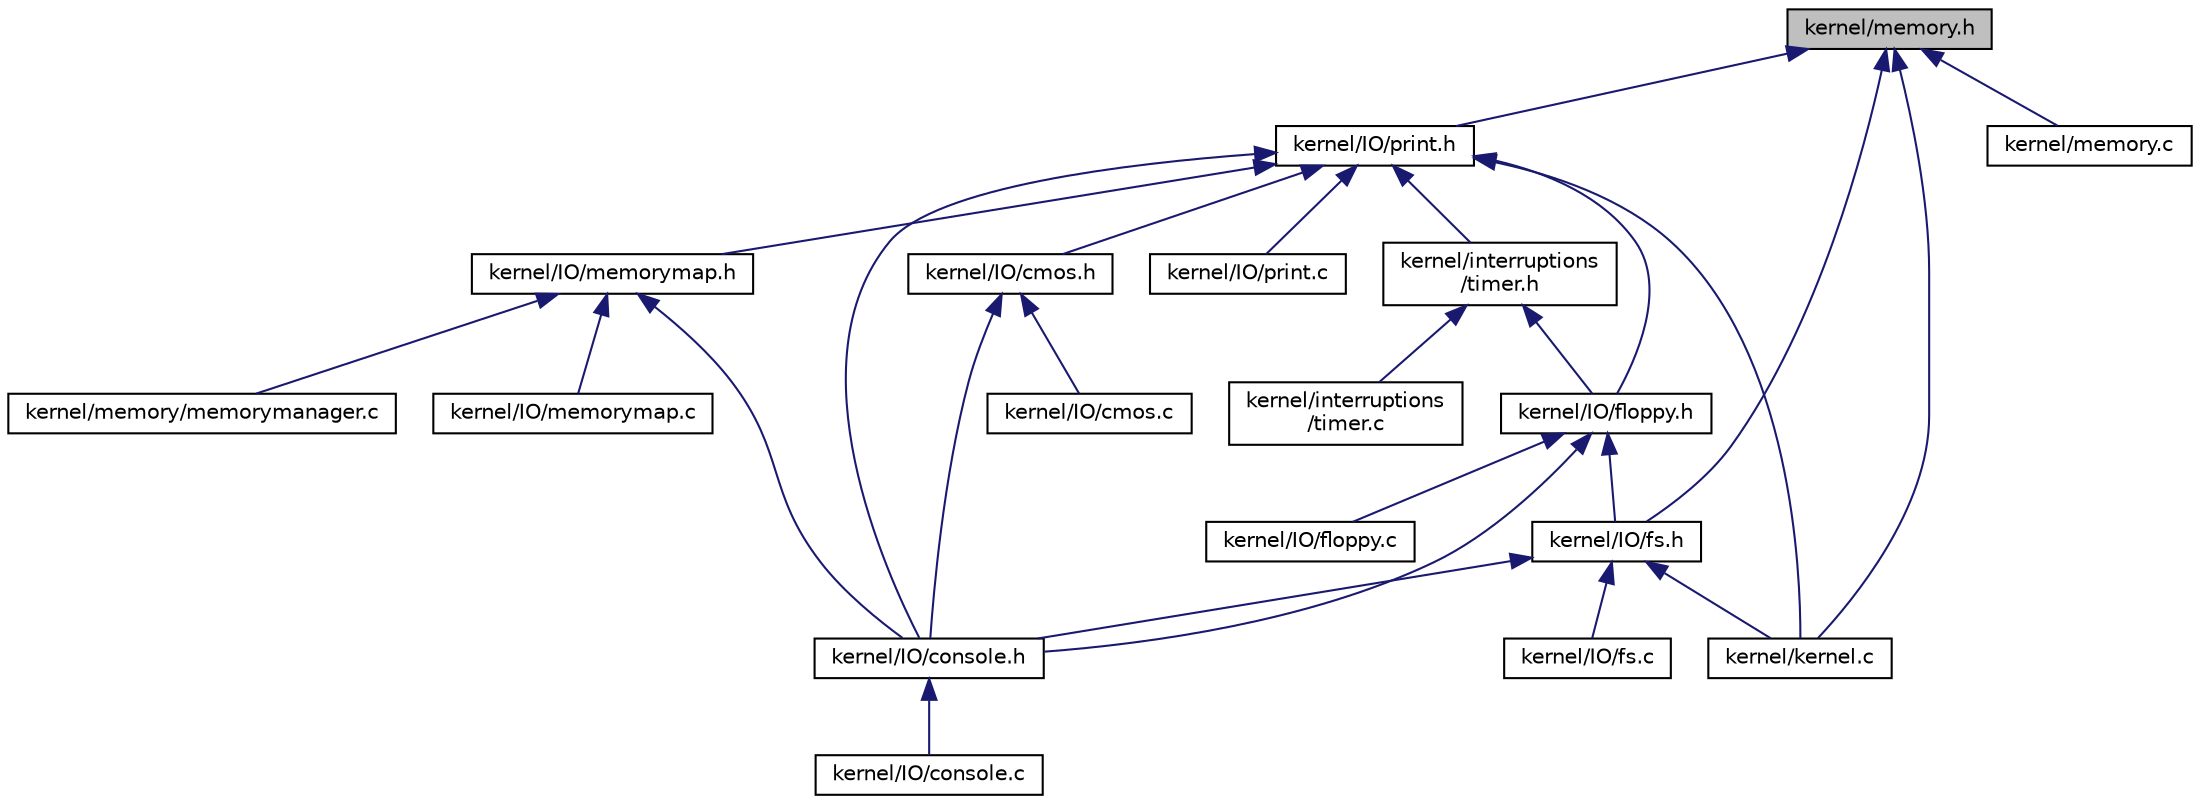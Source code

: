 digraph "kernel/memory.h"
{
  edge [fontname="Helvetica",fontsize="10",labelfontname="Helvetica",labelfontsize="10"];
  node [fontname="Helvetica",fontsize="10",shape=record];
  Node1 [label="kernel/memory.h",height=0.2,width=0.4,color="black", fillcolor="grey75", style="filled", fontcolor="black"];
  Node1 -> Node2 [dir="back",color="midnightblue",fontsize="10",style="solid"];
  Node2 [label="kernel/IO/print.h",height=0.2,width=0.4,color="black", fillcolor="white", style="filled",URL="$print_8h.html"];
  Node2 -> Node3 [dir="back",color="midnightblue",fontsize="10",style="solid"];
  Node3 [label="kernel/interruptions\l/timer.h",height=0.2,width=0.4,color="black", fillcolor="white", style="filled",URL="$timer_8h.html"];
  Node3 -> Node4 [dir="back",color="midnightblue",fontsize="10",style="solid"];
  Node4 [label="kernel/interruptions\l/timer.c",height=0.2,width=0.4,color="black", fillcolor="white", style="filled",URL="$timer_8c.html"];
  Node3 -> Node5 [dir="back",color="midnightblue",fontsize="10",style="solid"];
  Node5 [label="kernel/IO/floppy.h",height=0.2,width=0.4,color="black", fillcolor="white", style="filled",URL="$floppy_8h.html"];
  Node5 -> Node6 [dir="back",color="midnightblue",fontsize="10",style="solid"];
  Node6 [label="kernel/IO/console.h",height=0.2,width=0.4,color="black", fillcolor="white", style="filled",URL="$console_8h.html"];
  Node6 -> Node7 [dir="back",color="midnightblue",fontsize="10",style="solid"];
  Node7 [label="kernel/IO/console.c",height=0.2,width=0.4,color="black", fillcolor="white", style="filled",URL="$console_8c.html"];
  Node5 -> Node8 [dir="back",color="midnightblue",fontsize="10",style="solid"];
  Node8 [label="kernel/IO/fs.h",height=0.2,width=0.4,color="black", fillcolor="white", style="filled",URL="$fs_8h.html",tooltip="Contains all functions for filesystem handling. "];
  Node8 -> Node6 [dir="back",color="midnightblue",fontsize="10",style="solid"];
  Node8 -> Node9 [dir="back",color="midnightblue",fontsize="10",style="solid"];
  Node9 [label="kernel/IO/fs.c",height=0.2,width=0.4,color="black", fillcolor="white", style="filled",URL="$fs_8c.html"];
  Node8 -> Node10 [dir="back",color="midnightblue",fontsize="10",style="solid"];
  Node10 [label="kernel/kernel.c",height=0.2,width=0.4,color="black", fillcolor="white", style="filled",URL="$kernel_8c.html",tooltip="This contains the kernel&#39;s entry point. "];
  Node5 -> Node11 [dir="back",color="midnightblue",fontsize="10",style="solid"];
  Node11 [label="kernel/IO/floppy.c",height=0.2,width=0.4,color="black", fillcolor="white", style="filled",URL="$floppy_8c.html"];
  Node2 -> Node12 [dir="back",color="midnightblue",fontsize="10",style="solid"];
  Node12 [label="kernel/IO/cmos.h",height=0.2,width=0.4,color="black", fillcolor="white", style="filled",URL="$cmos_8h.html"];
  Node12 -> Node13 [dir="back",color="midnightblue",fontsize="10",style="solid"];
  Node13 [label="kernel/IO/cmos.c",height=0.2,width=0.4,color="black", fillcolor="white", style="filled",URL="$cmos_8c.html"];
  Node12 -> Node6 [dir="back",color="midnightblue",fontsize="10",style="solid"];
  Node2 -> Node6 [dir="back",color="midnightblue",fontsize="10",style="solid"];
  Node2 -> Node14 [dir="back",color="midnightblue",fontsize="10",style="solid"];
  Node14 [label="kernel/IO/memorymap.h",height=0.2,width=0.4,color="black", fillcolor="white", style="filled",URL="$memorymap_8h.html"];
  Node14 -> Node6 [dir="back",color="midnightblue",fontsize="10",style="solid"];
  Node14 -> Node15 [dir="back",color="midnightblue",fontsize="10",style="solid"];
  Node15 [label="kernel/IO/memorymap.c",height=0.2,width=0.4,color="black", fillcolor="white", style="filled",URL="$memorymap_8c.html"];
  Node14 -> Node16 [dir="back",color="midnightblue",fontsize="10",style="solid"];
  Node16 [label="kernel/memory/memorymanager.c",height=0.2,width=0.4,color="black", fillcolor="white", style="filled",URL="$memorymanager_8c.html"];
  Node2 -> Node5 [dir="back",color="midnightblue",fontsize="10",style="solid"];
  Node2 -> Node17 [dir="back",color="midnightblue",fontsize="10",style="solid"];
  Node17 [label="kernel/IO/print.c",height=0.2,width=0.4,color="black", fillcolor="white", style="filled",URL="$print_8c.html"];
  Node2 -> Node10 [dir="back",color="midnightblue",fontsize="10",style="solid"];
  Node1 -> Node8 [dir="back",color="midnightblue",fontsize="10",style="solid"];
  Node1 -> Node10 [dir="back",color="midnightblue",fontsize="10",style="solid"];
  Node1 -> Node18 [dir="back",color="midnightblue",fontsize="10",style="solid"];
  Node18 [label="kernel/memory.c",height=0.2,width=0.4,color="black", fillcolor="white", style="filled",URL="$memory_8c.html"];
}
